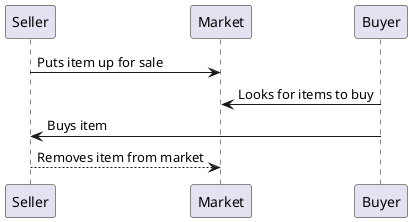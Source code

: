 @startuml
Seller -> Market: Puts item up for sale
Buyer -> Market: Looks for items to buy

Buyer -> Seller: Buys item
Seller --> Market: Removes item from market
@enduml